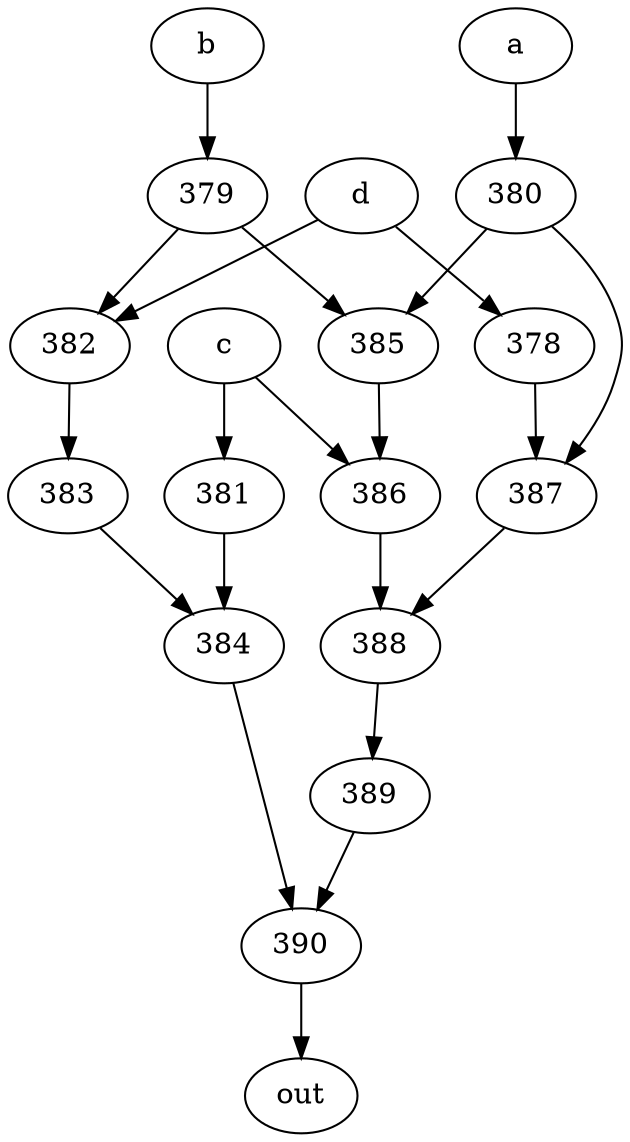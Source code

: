 strict digraph "" {
	390 -> out;
	a -> 380;
	380 -> 385;
	380 -> 387;
	385 -> 386;
	387 -> 388;
	b -> 379;
	379 -> 385;
	379 -> 382;
	382 -> 383;
	c -> 381;
	c -> 386;
	381 -> 384;
	386 -> 388;
	384 -> 390;
	388 -> 389;
	d -> 382;
	d -> 378;
	378 -> 387;
	383 -> 384;
	389 -> 390;
}
